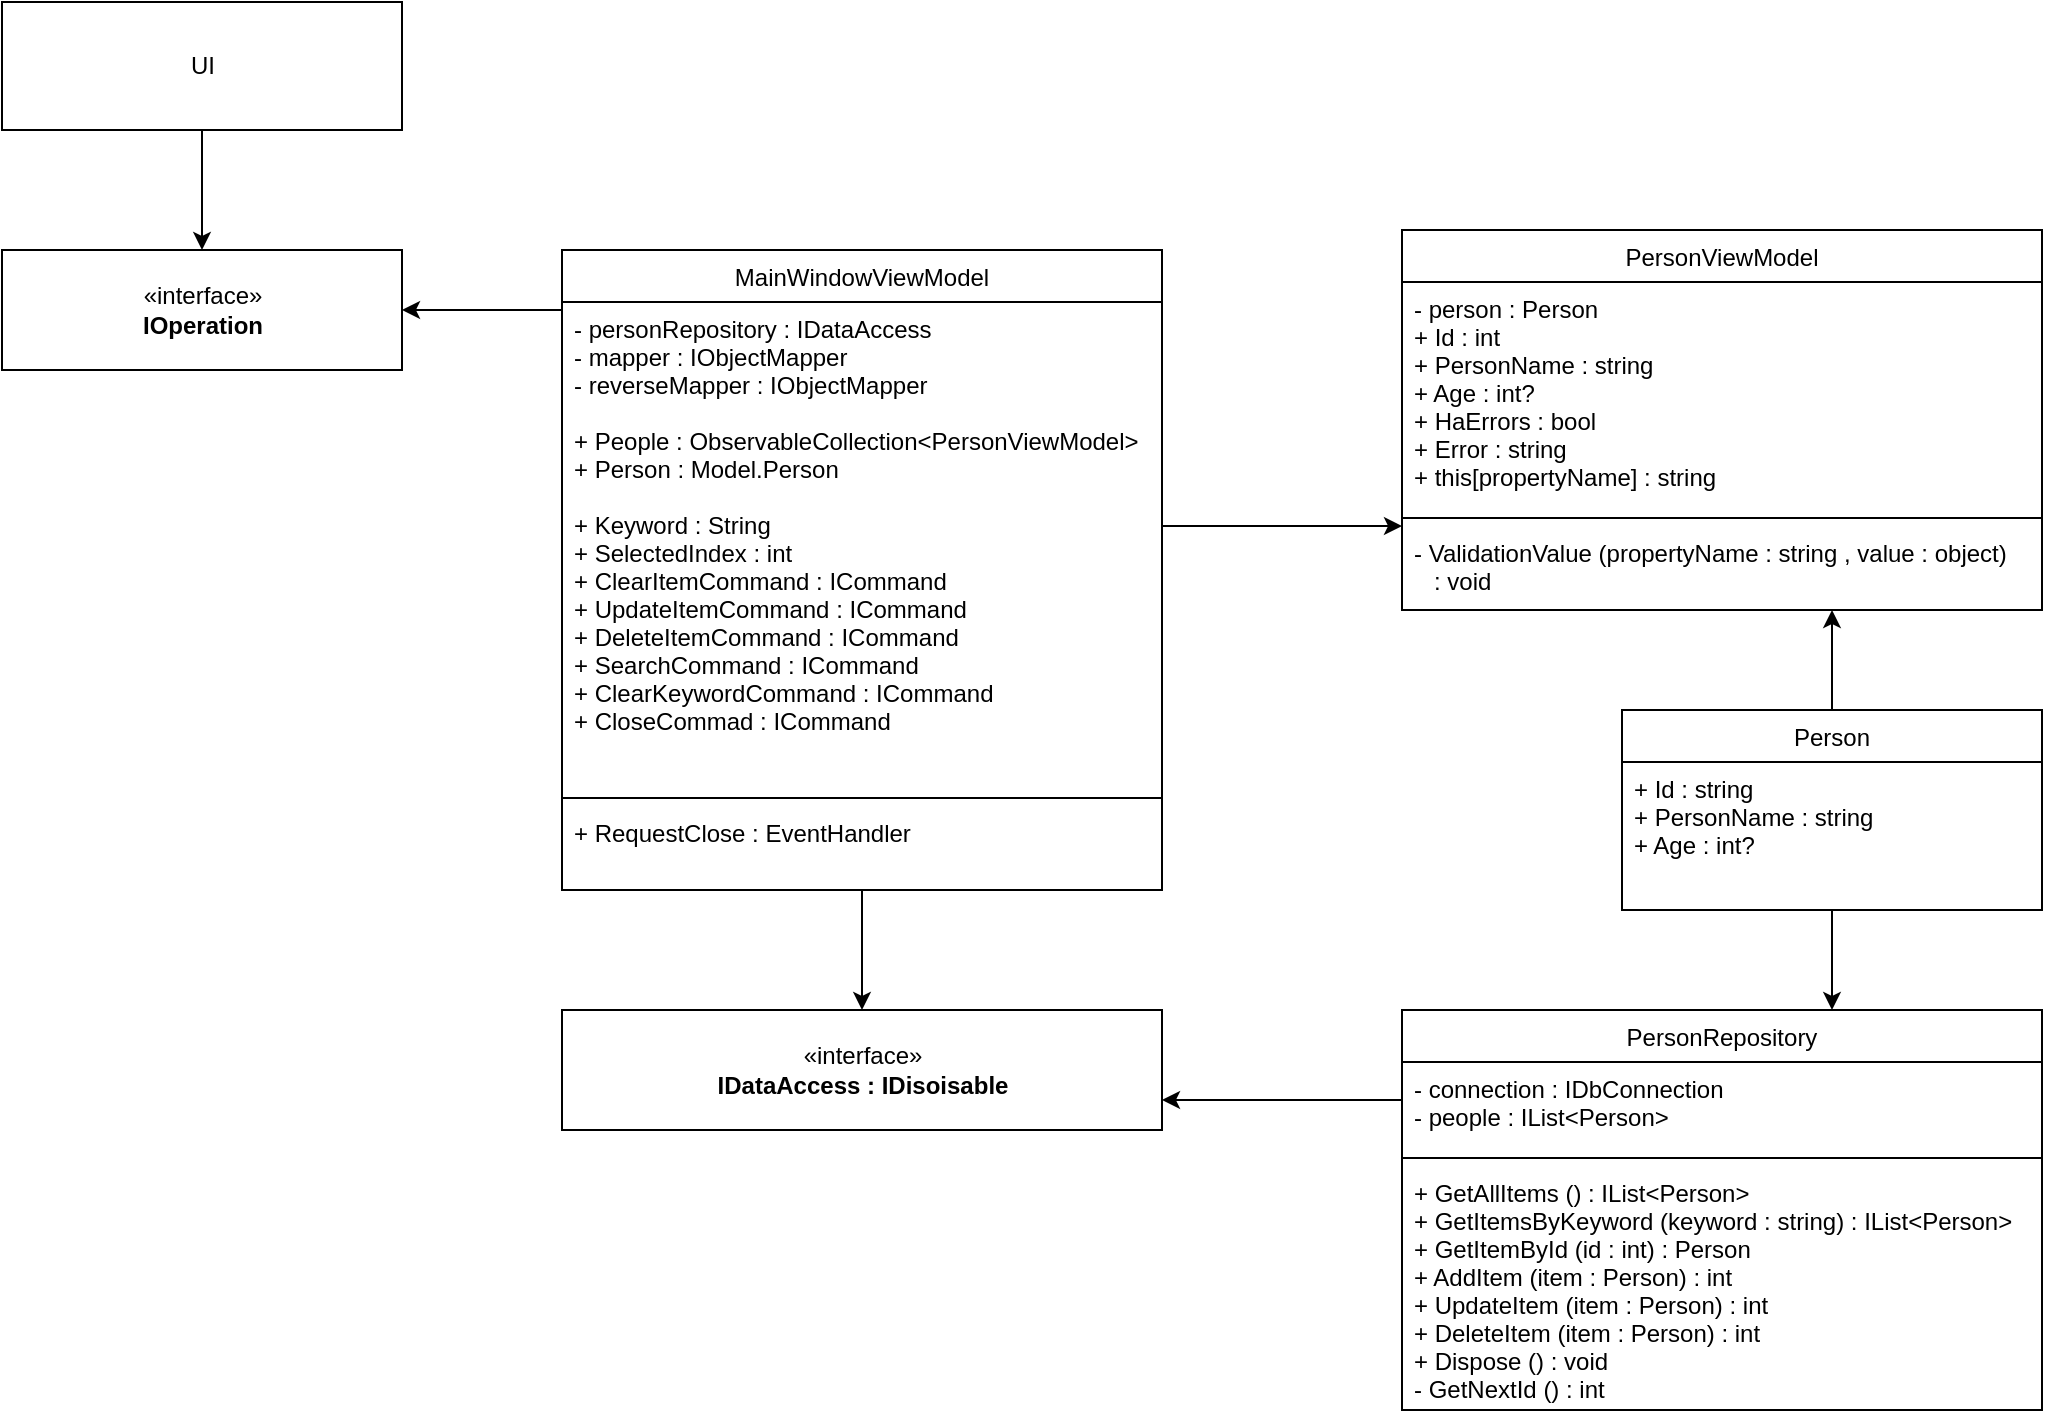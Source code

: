 <mxfile type="device" version="13.1.13"><diagram id="C5RBs43oDa-KdzZeNtuy" name="Page-1"><mxGraphModel grid="1" shadow="0" math="0" pageHeight="827" pageWidth="1169" pageScale="1" page="1" fold="1" arrows="1" connect="1" tooltips="1" guides="1" gridSize="10" dy="1007" dx="1572"><root><mxCell id="WIyWlLk6GJQsqaUBKTNV-0"/><mxCell id="WIyWlLk6GJQsqaUBKTNV-1" parent="WIyWlLk6GJQsqaUBKTNV-0"/><mxCell id="TYorrBoVoIgZSClXlqPu-33" style="edgeStyle=orthogonalEdgeStyle;rounded=0;orthogonalLoop=1;jettySize=auto;html=1;" value="" parent="WIyWlLk6GJQsqaUBKTNV-1" edge="1" target="TYorrBoVoIgZSClXlqPu-30" source="TYorrBoVoIgZSClXlqPu-20"><mxGeometry as="geometry" relative="1"/></mxCell><mxCell id="TYorrBoVoIgZSClXlqPu-20" style="html=1;" value="UI" parent="WIyWlLk6GJQsqaUBKTNV-1" vertex="1"><mxGeometry width="200" as="geometry" height="64" y="62" x="70"/></mxCell><mxCell id="TYorrBoVoIgZSClXlqPu-30" style="html=1;" value="«interface»&lt;br&gt;&lt;b&gt;IOperation&lt;/b&gt;" parent="WIyWlLk6GJQsqaUBKTNV-1" vertex="1"><mxGeometry width="200" as="geometry" height="60" y="186" x="70"/></mxCell><mxCell id="TYorrBoVoIgZSClXlqPu-31" style="edgeStyle=orthogonalEdgeStyle;rounded=0;orthogonalLoop=1;jettySize=auto;html=1;exitX=0.5;exitY=1;exitDx=0;exitDy=0;" parent="WIyWlLk6GJQsqaUBKTNV-1" edge="1" target="TYorrBoVoIgZSClXlqPu-20" source="TYorrBoVoIgZSClXlqPu-20"><mxGeometry as="geometry" relative="1"/></mxCell><mxCell id="TYorrBoVoIgZSClXlqPu-38" style="edgeStyle=orthogonalEdgeStyle;rounded=0;orthogonalLoop=1;jettySize=auto;html=1;" value="" parent="WIyWlLk6GJQsqaUBKTNV-1" edge="1" target="TYorrBoVoIgZSClXlqPu-37" source="TYorrBoVoIgZSClXlqPu-22"><mxGeometry as="geometry" relative="1"/></mxCell><mxCell id="TYorrBoVoIgZSClXlqPu-37" style="html=1;" value="«interface»&lt;br&gt;&lt;b&gt;IDataAccess : IDisoisable&lt;/b&gt;" parent="WIyWlLk6GJQsqaUBKTNV-1" vertex="1"><mxGeometry width="300" as="geometry" height="60" y="566" x="350"/></mxCell><mxCell id="TYorrBoVoIgZSClXlqPu-55" style="edgeStyle=orthogonalEdgeStyle;rounded=0;orthogonalLoop=1;jettySize=auto;html=1;" value="" parent="WIyWlLk6GJQsqaUBKTNV-1" edge="1" target="TYorrBoVoIgZSClXlqPu-52" source="TYorrBoVoIgZSClXlqPu-23"><mxGeometry as="geometry" relative="1"><Array as="points"><mxPoint y="324" x="710"/><mxPoint y="324" x="710"/></Array></mxGeometry></mxCell><mxCell id="TYorrBoVoIgZSClXlqPu-62" style="edgeStyle=orthogonalEdgeStyle;rounded=0;orthogonalLoop=1;jettySize=auto;html=1;" value="" parent="WIyWlLk6GJQsqaUBKTNV-1" edge="1" target="TYorrBoVoIgZSClXlqPu-30" source="TYorrBoVoIgZSClXlqPu-22"><mxGeometry as="geometry" relative="1"><Array as="points"><mxPoint y="216" x="320"/><mxPoint y="216" x="320"/></Array></mxGeometry></mxCell><mxCell id="TYorrBoVoIgZSClXlqPu-63" style="edgeStyle=orthogonalEdgeStyle;rounded=0;orthogonalLoop=1;jettySize=auto;html=1;" value="" parent="WIyWlLk6GJQsqaUBKTNV-1" edge="1" target="TYorrBoVoIgZSClXlqPu-52" source="TYorrBoVoIgZSClXlqPu-56"><mxGeometry as="geometry" relative="1"><Array as="points"><mxPoint y="391" x="985"/><mxPoint y="391" x="985"/></Array></mxGeometry></mxCell><mxCell id="TYorrBoVoIgZSClXlqPu-70" style="edgeStyle=orthogonalEdgeStyle;rounded=0;orthogonalLoop=1;jettySize=auto;html=1;" value="" parent="WIyWlLk6GJQsqaUBKTNV-1" edge="1" target="TYorrBoVoIgZSClXlqPu-39" source="TYorrBoVoIgZSClXlqPu-56"><mxGeometry as="geometry" relative="1"><mxPoint as="targetPoint" y="556" x="985"/><Array as="points"><mxPoint y="556" x="985"/><mxPoint y="556" x="985"/></Array></mxGeometry></mxCell><mxCell id="TYorrBoVoIgZSClXlqPu-76" style="edgeStyle=orthogonalEdgeStyle;rounded=0;orthogonalLoop=1;jettySize=auto;html=1;entryX=1;entryY=0.75;entryDx=0;entryDy=0;" value="" parent="WIyWlLk6GJQsqaUBKTNV-1" edge="1" target="TYorrBoVoIgZSClXlqPu-37" source="TYorrBoVoIgZSClXlqPu-39"><mxGeometry as="geometry" relative="1"><mxPoint as="targetPoint" y="666" x="690"/><Array as="points"><mxPoint y="611" x="700"/><mxPoint y="611" x="700"/></Array></mxGeometry></mxCell><mxCell id="TYorrBoVoIgZSClXlqPu-22" style="swimlane;fontStyle=0;align=center;verticalAlign=top;childLayout=stackLayout;horizontal=1;startSize=26;horizontalStack=0;resizeParent=1;resizeParentMax=0;resizeLast=0;collapsible=1;marginBottom=0;" value="MainWindowViewModel" parent="WIyWlLk6GJQsqaUBKTNV-1" vertex="1"><mxGeometry width="300" as="geometry" height="320" y="186" x="350"><mxRectangle width="160" as="alternateBounds" height="26" y="140" x="400"/></mxGeometry></mxCell><mxCell id="TYorrBoVoIgZSClXlqPu-23" style="text;strokeColor=none;fillColor=none;align=left;verticalAlign=top;spacingLeft=4;spacingRight=4;overflow=hidden;rotatable=0;points=[[0,0.5],[1,0.5]];portConstraint=eastwest;" value="‐ personRepository : IDataAccess&#10;- mapper : IObjectMapper&#10;- reverseMapper : IObjectMapper&#10;&#10;+ People : ObservableCollection&lt;PersonViewModel&gt;&#10;+ Person : Model.Person&#10;&#10;+ Keyword : String&#10;+ SelectedIndex : int&#10;+ ClearItemCommand : ICommand&#10;+ UpdateItemCommand : ICommand&#10;+ DeleteItemCommand : ICommand&#10;+ SearchCommand : ICommand&#10;+ ClearKeywordCommand : ICommand&#10;+ CloseCommad : ICommand&#10;&#10;" parent="TYorrBoVoIgZSClXlqPu-22" vertex="1"><mxGeometry width="300" as="geometry" height="244" y="26"/></mxCell><mxCell id="TYorrBoVoIgZSClXlqPu-24" style="line;strokeWidth=1;fillColor=none;align=left;verticalAlign=middle;spacingTop=-1;spacingLeft=3;spacingRight=3;rotatable=0;labelPosition=right;points=[];portConstraint=eastwest;" value="" parent="TYorrBoVoIgZSClXlqPu-22" vertex="1"><mxGeometry width="300" as="geometry" height="8" y="270"/></mxCell><mxCell id="TYorrBoVoIgZSClXlqPu-25" style="text;strokeColor=none;fillColor=none;align=left;verticalAlign=top;spacingLeft=4;spacingRight=4;overflow=hidden;rotatable=0;points=[[0,0.5],[1,0.5]];portConstraint=eastwest;" value="+ RequestClose : EventHandler&#10;" parent="TYorrBoVoIgZSClXlqPu-22" vertex="1"><mxGeometry width="300" as="geometry" height="42" y="278"/></mxCell><mxCell id="TYorrBoVoIgZSClXlqPu-49" style="swimlane;fontStyle=0;align=center;verticalAlign=top;childLayout=stackLayout;horizontal=1;startSize=26;horizontalStack=0;resizeParent=1;resizeParentMax=0;resizeLast=0;collapsible=1;marginBottom=0;" value="PersonViewModel" parent="WIyWlLk6GJQsqaUBKTNV-1" vertex="1"><mxGeometry width="320" as="geometry" height="190" y="176" x="770"/></mxCell><mxCell id="TYorrBoVoIgZSClXlqPu-50" style="text;strokeColor=none;fillColor=none;align=left;verticalAlign=top;spacingLeft=4;spacingRight=4;overflow=hidden;rotatable=0;points=[[0,0.5],[1,0.5]];portConstraint=eastwest;" value="- person : Person&#10;+ Id : int&#10;+ PersonName : string&#10;+ Age : int?&#10;+ HaErrors : bool&#10;+ Error : string&#10;+ this[propertyName] : string&#10; " parent="TYorrBoVoIgZSClXlqPu-49" vertex="1"><mxGeometry width="320" as="geometry" height="114" y="26"/></mxCell><mxCell id="TYorrBoVoIgZSClXlqPu-51" style="line;strokeWidth=1;fillColor=none;align=left;verticalAlign=middle;spacingTop=-1;spacingLeft=3;spacingRight=3;rotatable=0;labelPosition=right;points=[];portConstraint=eastwest;" value="" parent="TYorrBoVoIgZSClXlqPu-49" vertex="1"><mxGeometry width="320" as="geometry" height="8" y="140"/></mxCell><mxCell id="TYorrBoVoIgZSClXlqPu-52" style="text;strokeColor=none;fillColor=none;align=left;verticalAlign=top;spacingLeft=4;spacingRight=4;overflow=hidden;rotatable=0;points=[[0,0.5],[1,0.5]];portConstraint=eastwest;" value="- ValidationValue (propertyName : string , value : object)&#10;   : void" parent="TYorrBoVoIgZSClXlqPu-49" vertex="1"><mxGeometry width="320" as="geometry" height="42" y="148"/></mxCell><mxCell id="TYorrBoVoIgZSClXlqPu-56" style="swimlane;fontStyle=0;childLayout=stackLayout;horizontal=1;startSize=26;fillColor=none;horizontalStack=0;resizeParent=1;resizeParentMax=0;resizeLast=0;collapsible=1;marginBottom=0;" value="Person" parent="WIyWlLk6GJQsqaUBKTNV-1" vertex="1"><mxGeometry width="210" as="geometry" height="100" y="416" x="880"/></mxCell><mxCell id="TYorrBoVoIgZSClXlqPu-57" style="text;strokeColor=none;fillColor=none;align=left;verticalAlign=top;spacingLeft=4;spacingRight=4;overflow=hidden;rotatable=0;points=[[0,0.5],[1,0.5]];portConstraint=eastwest;" value="+ Id : string&#10;+ PersonName : string&#10;+ Age : int?&#10;&#10; " parent="TYorrBoVoIgZSClXlqPu-56" vertex="1"><mxGeometry width="210" as="geometry" height="74" y="26"/></mxCell><mxCell id="TYorrBoVoIgZSClXlqPu-39" style="swimlane;fontStyle=0;align=center;verticalAlign=top;childLayout=stackLayout;horizontal=1;startSize=26;horizontalStack=0;resizeParent=1;resizeParentMax=0;resizeLast=0;collapsible=1;marginBottom=0;" value="PersonRepository" parent="WIyWlLk6GJQsqaUBKTNV-1" vertex="1"><mxGeometry width="320" as="geometry" height="200" y="566" x="770"/></mxCell><mxCell id="TYorrBoVoIgZSClXlqPu-40" style="text;strokeColor=none;fillColor=none;align=left;verticalAlign=top;spacingLeft=4;spacingRight=4;overflow=hidden;rotatable=0;points=[[0,0.5],[1,0.5]];portConstraint=eastwest;" value="- connection : IDbConnection  &#10;- people : IList&lt;Person&gt;&#10;" parent="TYorrBoVoIgZSClXlqPu-39" vertex="1"><mxGeometry width="320" as="geometry" height="44" y="26"/></mxCell><mxCell id="TYorrBoVoIgZSClXlqPu-41" style="line;strokeWidth=1;fillColor=none;align=left;verticalAlign=middle;spacingTop=-1;spacingLeft=3;spacingRight=3;rotatable=0;labelPosition=right;points=[];portConstraint=eastwest;" value="" parent="TYorrBoVoIgZSClXlqPu-39" vertex="1"><mxGeometry width="320" as="geometry" height="8" y="70"/></mxCell><mxCell id="TYorrBoVoIgZSClXlqPu-42" style="text;strokeColor=none;fillColor=none;align=left;verticalAlign=top;spacingLeft=4;spacingRight=4;overflow=hidden;rotatable=0;points=[[0,0.5],[1,0.5]];portConstraint=eastwest;" value="+ GetAllItems () : IList&lt;Person&gt;  &#10;+ GetItemsByKeyword (keyword : string) : IList&lt;Person&gt;&#10;+ GetItemById (id : int) : Person&#10;+ AddItem (item : Person) : int&#10;+ UpdateItem (item : Person) : int &#10;+ DeleteItem (item : Person) : int&#10;+ Dispose () : void&#10;- GetNextId () : int&#10;" parent="TYorrBoVoIgZSClXlqPu-39" vertex="1"><mxGeometry width="320" as="geometry" height="122" y="78"/></mxCell></root></mxGraphModel></diagram></mxfile>